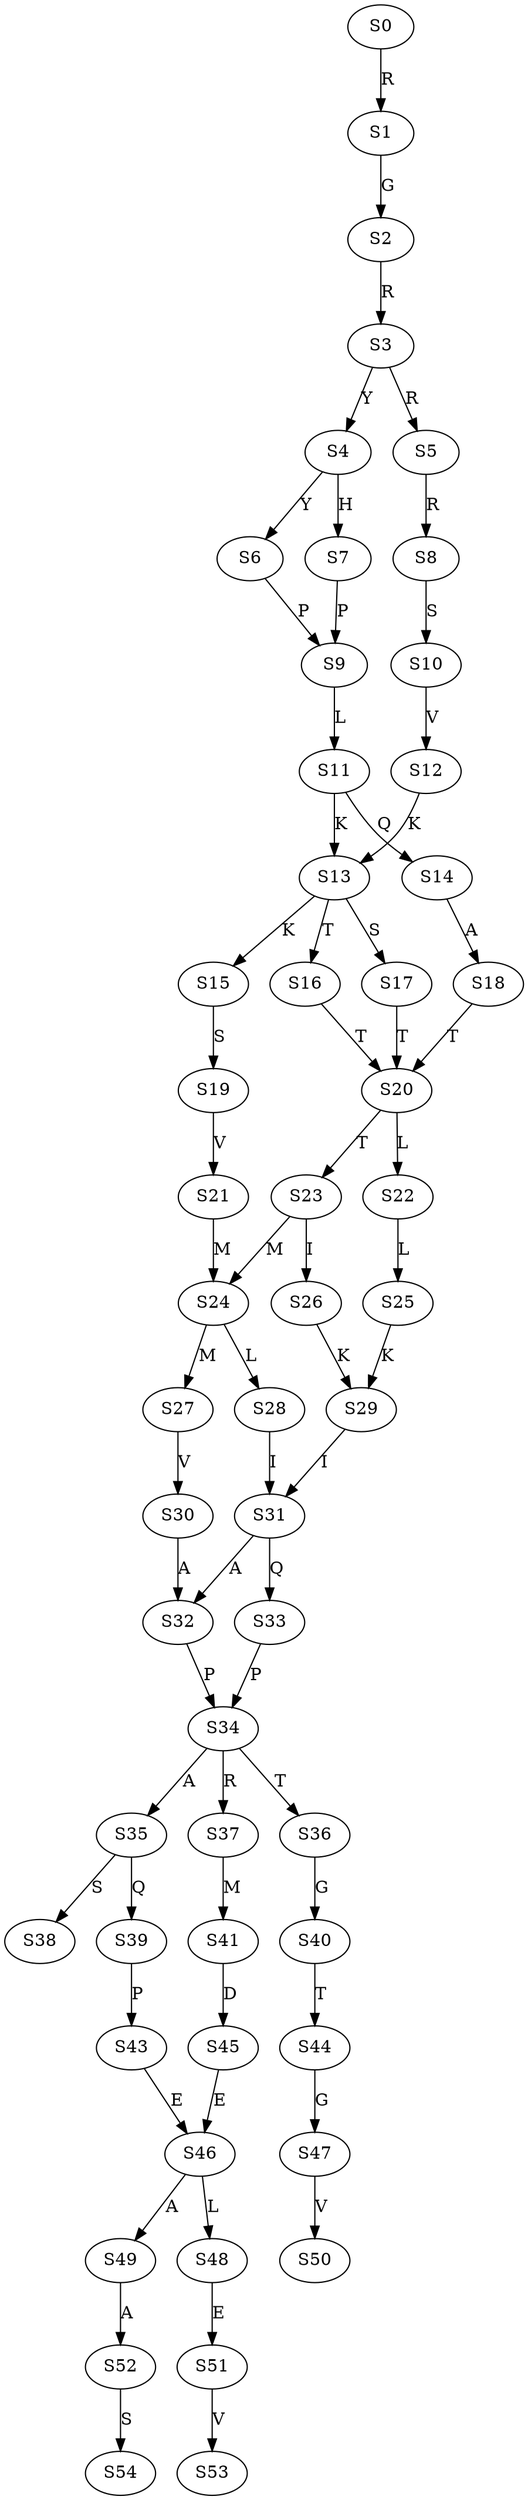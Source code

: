 strict digraph  {
	S0 -> S1 [ label = R ];
	S1 -> S2 [ label = G ];
	S2 -> S3 [ label = R ];
	S3 -> S4 [ label = Y ];
	S3 -> S5 [ label = R ];
	S4 -> S6 [ label = Y ];
	S4 -> S7 [ label = H ];
	S5 -> S8 [ label = R ];
	S6 -> S9 [ label = P ];
	S7 -> S9 [ label = P ];
	S8 -> S10 [ label = S ];
	S9 -> S11 [ label = L ];
	S10 -> S12 [ label = V ];
	S11 -> S13 [ label = K ];
	S11 -> S14 [ label = Q ];
	S12 -> S13 [ label = K ];
	S13 -> S15 [ label = K ];
	S13 -> S16 [ label = T ];
	S13 -> S17 [ label = S ];
	S14 -> S18 [ label = A ];
	S15 -> S19 [ label = S ];
	S16 -> S20 [ label = T ];
	S17 -> S20 [ label = T ];
	S18 -> S20 [ label = T ];
	S19 -> S21 [ label = V ];
	S20 -> S22 [ label = L ];
	S20 -> S23 [ label = T ];
	S21 -> S24 [ label = M ];
	S22 -> S25 [ label = L ];
	S23 -> S26 [ label = I ];
	S23 -> S24 [ label = M ];
	S24 -> S27 [ label = M ];
	S24 -> S28 [ label = L ];
	S25 -> S29 [ label = K ];
	S26 -> S29 [ label = K ];
	S27 -> S30 [ label = V ];
	S28 -> S31 [ label = I ];
	S29 -> S31 [ label = I ];
	S30 -> S32 [ label = A ];
	S31 -> S32 [ label = A ];
	S31 -> S33 [ label = Q ];
	S32 -> S34 [ label = P ];
	S33 -> S34 [ label = P ];
	S34 -> S35 [ label = A ];
	S34 -> S36 [ label = T ];
	S34 -> S37 [ label = R ];
	S35 -> S38 [ label = S ];
	S35 -> S39 [ label = Q ];
	S36 -> S40 [ label = G ];
	S37 -> S41 [ label = M ];
	S39 -> S43 [ label = P ];
	S40 -> S44 [ label = T ];
	S41 -> S45 [ label = D ];
	S43 -> S46 [ label = E ];
	S44 -> S47 [ label = G ];
	S45 -> S46 [ label = E ];
	S46 -> S48 [ label = L ];
	S46 -> S49 [ label = A ];
	S47 -> S50 [ label = V ];
	S48 -> S51 [ label = E ];
	S49 -> S52 [ label = A ];
	S51 -> S53 [ label = V ];
	S52 -> S54 [ label = S ];
}
